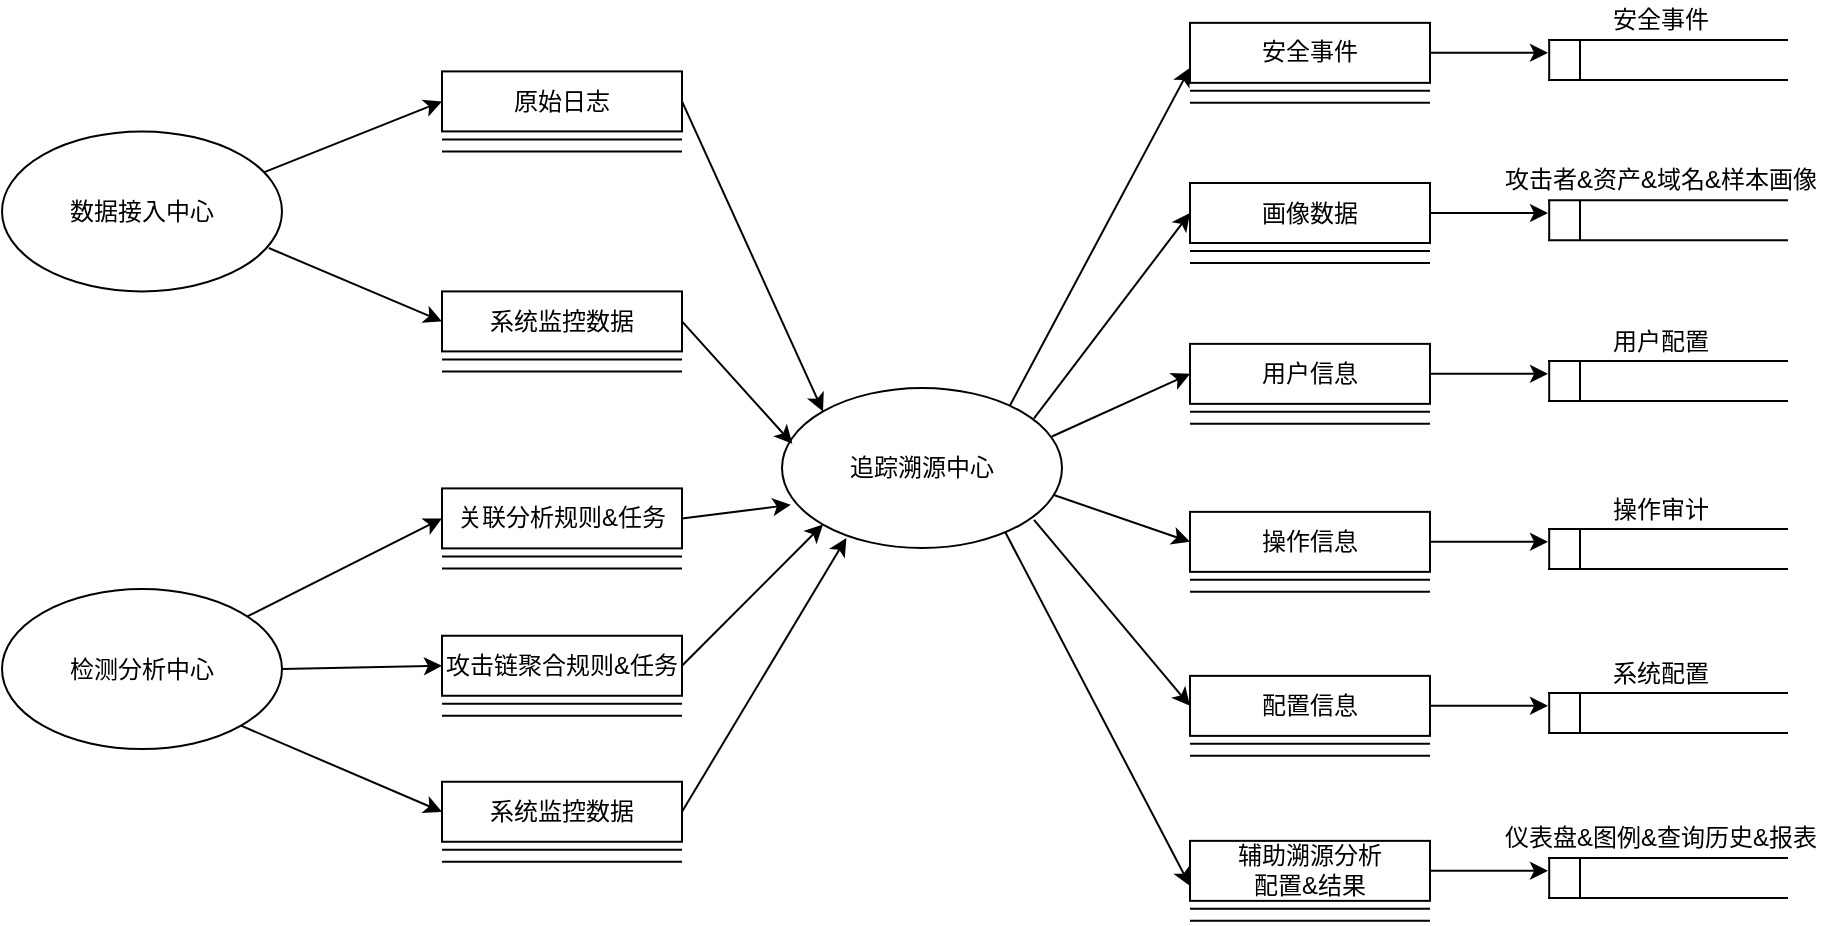 <mxfile version="17.1.3" type="github">
  <diagram id="C5RBs43oDa-KdzZeNtuy" name="Page-1">
    <mxGraphModel dx="1683" dy="545" grid="1" gridSize="10" guides="1" tooltips="1" connect="1" arrows="1" fold="1" page="1" pageScale="1" pageWidth="827" pageHeight="1169" math="0" shadow="0">
      <root>
        <mxCell id="WIyWlLk6GJQsqaUBKTNV-0" />
        <mxCell id="WIyWlLk6GJQsqaUBKTNV-1" parent="WIyWlLk6GJQsqaUBKTNV-0" />
        <mxCell id="dd_-8P8zt-6sIsuWf9Zp-0" style="edgeStyle=none;rounded=0;orthogonalLoop=1;jettySize=auto;html=1;exitX=0.9;exitY=0.19;exitDx=0;exitDy=0;entryX=0;entryY=0.5;entryDx=0;entryDy=0;exitPerimeter=0;" edge="1" parent="WIyWlLk6GJQsqaUBKTNV-1" source="dd_-8P8zt-6sIsuWf9Zp-6" target="dd_-8P8zt-6sIsuWf9Zp-15">
          <mxGeometry relative="1" as="geometry" />
        </mxCell>
        <mxCell id="dd_-8P8zt-6sIsuWf9Zp-1" style="rounded=0;orthogonalLoop=1;jettySize=auto;html=1;exitX=0.964;exitY=0.303;exitDx=0;exitDy=0;entryX=0;entryY=0.5;entryDx=0;entryDy=0;exitPerimeter=0;" edge="1" parent="WIyWlLk6GJQsqaUBKTNV-1" source="dd_-8P8zt-6sIsuWf9Zp-6" target="dd_-8P8zt-6sIsuWf9Zp-25">
          <mxGeometry relative="1" as="geometry" />
        </mxCell>
        <mxCell id="dd_-8P8zt-6sIsuWf9Zp-2" style="edgeStyle=none;rounded=0;orthogonalLoop=1;jettySize=auto;html=1;exitX=0.971;exitY=0.669;exitDx=0;exitDy=0;entryX=0;entryY=0.5;entryDx=0;entryDy=0;exitPerimeter=0;" edge="1" parent="WIyWlLk6GJQsqaUBKTNV-1" source="dd_-8P8zt-6sIsuWf9Zp-6" target="dd_-8P8zt-6sIsuWf9Zp-35">
          <mxGeometry relative="1" as="geometry" />
        </mxCell>
        <mxCell id="dd_-8P8zt-6sIsuWf9Zp-3" style="edgeStyle=none;rounded=0;orthogonalLoop=1;jettySize=auto;html=1;exitX=0.9;exitY=0.824;exitDx=0;exitDy=0;entryX=0;entryY=0.5;entryDx=0;entryDy=0;exitPerimeter=0;" edge="1" parent="WIyWlLk6GJQsqaUBKTNV-1" source="dd_-8P8zt-6sIsuWf9Zp-6" target="dd_-8P8zt-6sIsuWf9Zp-45">
          <mxGeometry relative="1" as="geometry" />
        </mxCell>
        <mxCell id="dd_-8P8zt-6sIsuWf9Zp-4" style="edgeStyle=none;rounded=0;orthogonalLoop=1;jettySize=auto;html=1;entryX=0;entryY=0.75;entryDx=0;entryDy=0;exitX=0.81;exitY=0.123;exitDx=0;exitDy=0;exitPerimeter=0;" edge="1" parent="WIyWlLk6GJQsqaUBKTNV-1" source="dd_-8P8zt-6sIsuWf9Zp-6" target="dd_-8P8zt-6sIsuWf9Zp-75">
          <mxGeometry relative="1" as="geometry" />
        </mxCell>
        <mxCell id="dd_-8P8zt-6sIsuWf9Zp-5" style="edgeStyle=none;rounded=0;orthogonalLoop=1;jettySize=auto;html=1;exitX=0.798;exitY=0.903;exitDx=0;exitDy=0;entryX=0;entryY=0.75;entryDx=0;entryDy=0;exitPerimeter=0;" edge="1" parent="WIyWlLk6GJQsqaUBKTNV-1" source="dd_-8P8zt-6sIsuWf9Zp-6" target="dd_-8P8zt-6sIsuWf9Zp-85">
          <mxGeometry relative="1" as="geometry" />
        </mxCell>
        <mxCell id="dd_-8P8zt-6sIsuWf9Zp-6" value="追踪溯源中心" style="ellipse;whiteSpace=wrap;html=1;" vertex="1" parent="WIyWlLk6GJQsqaUBKTNV-1">
          <mxGeometry x="170" y="270" width="140" height="80" as="geometry" />
        </mxCell>
        <mxCell id="dd_-8P8zt-6sIsuWf9Zp-7" style="edgeStyle=none;rounded=0;orthogonalLoop=1;jettySize=auto;html=1;entryX=0;entryY=0.5;entryDx=0;entryDy=0;exitX=0.928;exitY=0.261;exitDx=0;exitDy=0;exitPerimeter=0;" edge="1" parent="WIyWlLk6GJQsqaUBKTNV-1" source="dd_-8P8zt-6sIsuWf9Zp-9" target="dd_-8P8zt-6sIsuWf9Zp-11">
          <mxGeometry relative="1" as="geometry" />
        </mxCell>
        <mxCell id="dd_-8P8zt-6sIsuWf9Zp-8" style="rounded=0;orthogonalLoop=1;jettySize=auto;html=1;exitX=0.953;exitY=0.729;exitDx=0;exitDy=0;entryX=0;entryY=0.5;entryDx=0;entryDy=0;exitPerimeter=0;" edge="1" parent="WIyWlLk6GJQsqaUBKTNV-1" source="dd_-8P8zt-6sIsuWf9Zp-9" target="dd_-8P8zt-6sIsuWf9Zp-67">
          <mxGeometry relative="1" as="geometry" />
        </mxCell>
        <mxCell id="dd_-8P8zt-6sIsuWf9Zp-9" value="数据接入中心" style="ellipse;whiteSpace=wrap;html=1;" vertex="1" parent="WIyWlLk6GJQsqaUBKTNV-1">
          <mxGeometry x="-220" y="141.7" width="140" height="80" as="geometry" />
        </mxCell>
        <mxCell id="dd_-8P8zt-6sIsuWf9Zp-10" style="edgeStyle=none;rounded=0;orthogonalLoop=1;jettySize=auto;html=1;exitX=1;exitY=0.5;exitDx=0;exitDy=0;entryX=0;entryY=0;entryDx=0;entryDy=0;" edge="1" parent="WIyWlLk6GJQsqaUBKTNV-1" source="dd_-8P8zt-6sIsuWf9Zp-11" target="dd_-8P8zt-6sIsuWf9Zp-6">
          <mxGeometry relative="1" as="geometry" />
        </mxCell>
        <mxCell id="dd_-8P8zt-6sIsuWf9Zp-11" value="原始日志" style="rounded=0;whiteSpace=wrap;html=1;" vertex="1" parent="WIyWlLk6GJQsqaUBKTNV-1">
          <mxGeometry y="111.7" width="120" height="30" as="geometry" />
        </mxCell>
        <mxCell id="dd_-8P8zt-6sIsuWf9Zp-12" value="" style="endArrow=none;html=1;rounded=0;" edge="1" parent="WIyWlLk6GJQsqaUBKTNV-1">
          <mxGeometry width="50" height="50" relative="1" as="geometry">
            <mxPoint x="-2.274e-13" y="145.7" as="sourcePoint" />
            <mxPoint x="120" y="145.7" as="targetPoint" />
          </mxGeometry>
        </mxCell>
        <mxCell id="dd_-8P8zt-6sIsuWf9Zp-13" value="" style="endArrow=none;html=1;rounded=0;" edge="1" parent="WIyWlLk6GJQsqaUBKTNV-1">
          <mxGeometry width="50" height="50" relative="1" as="geometry">
            <mxPoint x="-2.274e-13" y="151.7" as="sourcePoint" />
            <mxPoint x="120" y="151.7" as="targetPoint" />
          </mxGeometry>
        </mxCell>
        <mxCell id="dd_-8P8zt-6sIsuWf9Zp-14" value="" style="edgeStyle=none;rounded=0;orthogonalLoop=1;jettySize=auto;html=1;exitX=1;exitY=0.5;exitDx=0;exitDy=0;" edge="1" parent="WIyWlLk6GJQsqaUBKTNV-1" source="dd_-8P8zt-6sIsuWf9Zp-15">
          <mxGeometry relative="1" as="geometry">
            <mxPoint x="553" y="182.5" as="targetPoint" />
          </mxGeometry>
        </mxCell>
        <mxCell id="dd_-8P8zt-6sIsuWf9Zp-15" value="画像数据" style="rounded=0;whiteSpace=wrap;html=1;" vertex="1" parent="WIyWlLk6GJQsqaUBKTNV-1">
          <mxGeometry x="374" y="167.5" width="120" height="30" as="geometry" />
        </mxCell>
        <mxCell id="dd_-8P8zt-6sIsuWf9Zp-16" value="" style="endArrow=none;html=1;rounded=0;" edge="1" parent="WIyWlLk6GJQsqaUBKTNV-1">
          <mxGeometry width="50" height="50" relative="1" as="geometry">
            <mxPoint x="374" y="201.5" as="sourcePoint" />
            <mxPoint x="494" y="201.5" as="targetPoint" />
          </mxGeometry>
        </mxCell>
        <mxCell id="dd_-8P8zt-6sIsuWf9Zp-17" value="" style="endArrow=none;html=1;rounded=0;" edge="1" parent="WIyWlLk6GJQsqaUBKTNV-1">
          <mxGeometry width="50" height="50" relative="1" as="geometry">
            <mxPoint x="374" y="207.5" as="sourcePoint" />
            <mxPoint x="494" y="207.5" as="targetPoint" />
          </mxGeometry>
        </mxCell>
        <mxCell id="dd_-8P8zt-6sIsuWf9Zp-18" value="攻击者&amp;amp;资产&amp;amp;域名&amp;amp;样本画像" style="text;html=1;align=center;verticalAlign=middle;resizable=0;points=[];autosize=1;strokeColor=none;fillColor=none;" vertex="1" parent="WIyWlLk6GJQsqaUBKTNV-1">
          <mxGeometry x="524" y="156.07" width="170" height="20" as="geometry" />
        </mxCell>
        <mxCell id="dd_-8P8zt-6sIsuWf9Zp-19" value="" style="group" vertex="1" connectable="0" parent="WIyWlLk6GJQsqaUBKTNV-1">
          <mxGeometry x="553" y="176.07" width="120" height="20" as="geometry" />
        </mxCell>
        <mxCell id="dd_-8P8zt-6sIsuWf9Zp-20" value="" style="endArrow=none;html=1;rounded=0;" edge="1" parent="dd_-8P8zt-6sIsuWf9Zp-19">
          <mxGeometry width="50" height="50" relative="1" as="geometry">
            <mxPoint x="0.6" y="20" as="sourcePoint" />
            <mxPoint x="0.6" as="targetPoint" />
          </mxGeometry>
        </mxCell>
        <mxCell id="dd_-8P8zt-6sIsuWf9Zp-21" value="" style="endArrow=none;html=1;rounded=0;" edge="1" parent="dd_-8P8zt-6sIsuWf9Zp-19">
          <mxGeometry width="50" height="50" relative="1" as="geometry">
            <mxPoint x="120" y="20" as="sourcePoint" />
            <mxPoint y="20" as="targetPoint" />
          </mxGeometry>
        </mxCell>
        <mxCell id="dd_-8P8zt-6sIsuWf9Zp-22" value="" style="endArrow=none;html=1;rounded=0;" edge="1" parent="dd_-8P8zt-6sIsuWf9Zp-19">
          <mxGeometry width="50" height="50" relative="1" as="geometry">
            <mxPoint x="120" as="sourcePoint" />
            <mxPoint as="targetPoint" />
          </mxGeometry>
        </mxCell>
        <mxCell id="dd_-8P8zt-6sIsuWf9Zp-23" value="" style="endArrow=none;html=1;rounded=0;" edge="1" parent="dd_-8P8zt-6sIsuWf9Zp-19">
          <mxGeometry width="50" height="50" relative="1" as="geometry">
            <mxPoint x="16.0" y="20" as="sourcePoint" />
            <mxPoint x="16.0" as="targetPoint" />
          </mxGeometry>
        </mxCell>
        <mxCell id="dd_-8P8zt-6sIsuWf9Zp-24" value="" style="edgeStyle=none;rounded=0;orthogonalLoop=1;jettySize=auto;html=1;exitX=1;exitY=0.5;exitDx=0;exitDy=0;" edge="1" parent="WIyWlLk6GJQsqaUBKTNV-1" source="dd_-8P8zt-6sIsuWf9Zp-25">
          <mxGeometry relative="1" as="geometry">
            <mxPoint x="553" y="262.93" as="targetPoint" />
          </mxGeometry>
        </mxCell>
        <mxCell id="dd_-8P8zt-6sIsuWf9Zp-25" value="用户信息" style="rounded=0;whiteSpace=wrap;html=1;" vertex="1" parent="WIyWlLk6GJQsqaUBKTNV-1">
          <mxGeometry x="374" y="247.93" width="120" height="30" as="geometry" />
        </mxCell>
        <mxCell id="dd_-8P8zt-6sIsuWf9Zp-26" value="" style="endArrow=none;html=1;rounded=0;" edge="1" parent="WIyWlLk6GJQsqaUBKTNV-1">
          <mxGeometry width="50" height="50" relative="1" as="geometry">
            <mxPoint x="374" y="281.93" as="sourcePoint" />
            <mxPoint x="494" y="281.93" as="targetPoint" />
          </mxGeometry>
        </mxCell>
        <mxCell id="dd_-8P8zt-6sIsuWf9Zp-27" value="" style="endArrow=none;html=1;rounded=0;" edge="1" parent="WIyWlLk6GJQsqaUBKTNV-1">
          <mxGeometry width="50" height="50" relative="1" as="geometry">
            <mxPoint x="374" y="287.93" as="sourcePoint" />
            <mxPoint x="494" y="287.93" as="targetPoint" />
          </mxGeometry>
        </mxCell>
        <mxCell id="dd_-8P8zt-6sIsuWf9Zp-28" value="用户配置" style="text;html=1;align=center;verticalAlign=middle;resizable=0;points=[];autosize=1;strokeColor=none;fillColor=none;" vertex="1" parent="WIyWlLk6GJQsqaUBKTNV-1">
          <mxGeometry x="579" y="236.5" width="60" height="20" as="geometry" />
        </mxCell>
        <mxCell id="dd_-8P8zt-6sIsuWf9Zp-29" value="" style="group" vertex="1" connectable="0" parent="WIyWlLk6GJQsqaUBKTNV-1">
          <mxGeometry x="553" y="256.5" width="120" height="20" as="geometry" />
        </mxCell>
        <mxCell id="dd_-8P8zt-6sIsuWf9Zp-30" value="" style="endArrow=none;html=1;rounded=0;" edge="1" parent="dd_-8P8zt-6sIsuWf9Zp-29">
          <mxGeometry width="50" height="50" relative="1" as="geometry">
            <mxPoint x="0.6" y="20" as="sourcePoint" />
            <mxPoint x="0.6" as="targetPoint" />
          </mxGeometry>
        </mxCell>
        <mxCell id="dd_-8P8zt-6sIsuWf9Zp-31" value="" style="endArrow=none;html=1;rounded=0;" edge="1" parent="dd_-8P8zt-6sIsuWf9Zp-29">
          <mxGeometry width="50" height="50" relative="1" as="geometry">
            <mxPoint x="120" y="20" as="sourcePoint" />
            <mxPoint y="20" as="targetPoint" />
          </mxGeometry>
        </mxCell>
        <mxCell id="dd_-8P8zt-6sIsuWf9Zp-32" value="" style="endArrow=none;html=1;rounded=0;" edge="1" parent="dd_-8P8zt-6sIsuWf9Zp-29">
          <mxGeometry width="50" height="50" relative="1" as="geometry">
            <mxPoint x="120" as="sourcePoint" />
            <mxPoint as="targetPoint" />
          </mxGeometry>
        </mxCell>
        <mxCell id="dd_-8P8zt-6sIsuWf9Zp-33" value="" style="endArrow=none;html=1;rounded=0;" edge="1" parent="dd_-8P8zt-6sIsuWf9Zp-29">
          <mxGeometry width="50" height="50" relative="1" as="geometry">
            <mxPoint x="16.0" y="20" as="sourcePoint" />
            <mxPoint x="16.0" as="targetPoint" />
          </mxGeometry>
        </mxCell>
        <mxCell id="dd_-8P8zt-6sIsuWf9Zp-34" value="" style="edgeStyle=none;rounded=0;orthogonalLoop=1;jettySize=auto;html=1;exitX=1;exitY=0.5;exitDx=0;exitDy=0;" edge="1" parent="WIyWlLk6GJQsqaUBKTNV-1" source="dd_-8P8zt-6sIsuWf9Zp-35">
          <mxGeometry relative="1" as="geometry">
            <mxPoint x="553" y="346.93" as="targetPoint" />
          </mxGeometry>
        </mxCell>
        <mxCell id="dd_-8P8zt-6sIsuWf9Zp-35" value="操作信息" style="rounded=0;whiteSpace=wrap;html=1;" vertex="1" parent="WIyWlLk6GJQsqaUBKTNV-1">
          <mxGeometry x="374" y="331.93" width="120" height="30" as="geometry" />
        </mxCell>
        <mxCell id="dd_-8P8zt-6sIsuWf9Zp-36" value="" style="endArrow=none;html=1;rounded=0;" edge="1" parent="WIyWlLk6GJQsqaUBKTNV-1">
          <mxGeometry width="50" height="50" relative="1" as="geometry">
            <mxPoint x="374" y="365.93" as="sourcePoint" />
            <mxPoint x="494" y="365.93" as="targetPoint" />
          </mxGeometry>
        </mxCell>
        <mxCell id="dd_-8P8zt-6sIsuWf9Zp-37" value="" style="endArrow=none;html=1;rounded=0;" edge="1" parent="WIyWlLk6GJQsqaUBKTNV-1">
          <mxGeometry width="50" height="50" relative="1" as="geometry">
            <mxPoint x="374" y="371.93" as="sourcePoint" />
            <mxPoint x="494" y="371.93" as="targetPoint" />
          </mxGeometry>
        </mxCell>
        <mxCell id="dd_-8P8zt-6sIsuWf9Zp-38" value="操作审计" style="text;html=1;align=center;verticalAlign=middle;resizable=0;points=[];autosize=1;strokeColor=none;fillColor=none;" vertex="1" parent="WIyWlLk6GJQsqaUBKTNV-1">
          <mxGeometry x="579" y="320.5" width="60" height="20" as="geometry" />
        </mxCell>
        <mxCell id="dd_-8P8zt-6sIsuWf9Zp-39" value="" style="group" vertex="1" connectable="0" parent="WIyWlLk6GJQsqaUBKTNV-1">
          <mxGeometry x="553" y="340.5" width="120" height="20" as="geometry" />
        </mxCell>
        <mxCell id="dd_-8P8zt-6sIsuWf9Zp-40" value="" style="endArrow=none;html=1;rounded=0;" edge="1" parent="dd_-8P8zt-6sIsuWf9Zp-39">
          <mxGeometry width="50" height="50" relative="1" as="geometry">
            <mxPoint x="0.6" y="20" as="sourcePoint" />
            <mxPoint x="0.6" as="targetPoint" />
          </mxGeometry>
        </mxCell>
        <mxCell id="dd_-8P8zt-6sIsuWf9Zp-41" value="" style="endArrow=none;html=1;rounded=0;" edge="1" parent="dd_-8P8zt-6sIsuWf9Zp-39">
          <mxGeometry width="50" height="50" relative="1" as="geometry">
            <mxPoint x="120" y="20" as="sourcePoint" />
            <mxPoint y="20" as="targetPoint" />
          </mxGeometry>
        </mxCell>
        <mxCell id="dd_-8P8zt-6sIsuWf9Zp-42" value="" style="endArrow=none;html=1;rounded=0;" edge="1" parent="dd_-8P8zt-6sIsuWf9Zp-39">
          <mxGeometry width="50" height="50" relative="1" as="geometry">
            <mxPoint x="120" as="sourcePoint" />
            <mxPoint as="targetPoint" />
          </mxGeometry>
        </mxCell>
        <mxCell id="dd_-8P8zt-6sIsuWf9Zp-43" value="" style="endArrow=none;html=1;rounded=0;" edge="1" parent="dd_-8P8zt-6sIsuWf9Zp-39">
          <mxGeometry width="50" height="50" relative="1" as="geometry">
            <mxPoint x="16.0" y="20" as="sourcePoint" />
            <mxPoint x="16.0" as="targetPoint" />
          </mxGeometry>
        </mxCell>
        <mxCell id="dd_-8P8zt-6sIsuWf9Zp-44" value="" style="edgeStyle=none;rounded=0;orthogonalLoop=1;jettySize=auto;html=1;exitX=1;exitY=0.5;exitDx=0;exitDy=0;" edge="1" parent="WIyWlLk6GJQsqaUBKTNV-1" source="dd_-8P8zt-6sIsuWf9Zp-45">
          <mxGeometry relative="1" as="geometry">
            <mxPoint x="553" y="428.93" as="targetPoint" />
          </mxGeometry>
        </mxCell>
        <mxCell id="dd_-8P8zt-6sIsuWf9Zp-45" value="配置信息" style="rounded=0;whiteSpace=wrap;html=1;" vertex="1" parent="WIyWlLk6GJQsqaUBKTNV-1">
          <mxGeometry x="374" y="413.93" width="120" height="30" as="geometry" />
        </mxCell>
        <mxCell id="dd_-8P8zt-6sIsuWf9Zp-46" value="" style="endArrow=none;html=1;rounded=0;" edge="1" parent="WIyWlLk6GJQsqaUBKTNV-1">
          <mxGeometry width="50" height="50" relative="1" as="geometry">
            <mxPoint x="374" y="447.93" as="sourcePoint" />
            <mxPoint x="494" y="447.93" as="targetPoint" />
          </mxGeometry>
        </mxCell>
        <mxCell id="dd_-8P8zt-6sIsuWf9Zp-47" value="" style="endArrow=none;html=1;rounded=0;" edge="1" parent="WIyWlLk6GJQsqaUBKTNV-1">
          <mxGeometry width="50" height="50" relative="1" as="geometry">
            <mxPoint x="374" y="453.93" as="sourcePoint" />
            <mxPoint x="494" y="453.93" as="targetPoint" />
          </mxGeometry>
        </mxCell>
        <mxCell id="dd_-8P8zt-6sIsuWf9Zp-48" value="系统配置" style="text;html=1;align=center;verticalAlign=middle;resizable=0;points=[];autosize=1;strokeColor=none;fillColor=none;" vertex="1" parent="WIyWlLk6GJQsqaUBKTNV-1">
          <mxGeometry x="579" y="402.5" width="60" height="20" as="geometry" />
        </mxCell>
        <mxCell id="dd_-8P8zt-6sIsuWf9Zp-49" value="" style="group" vertex="1" connectable="0" parent="WIyWlLk6GJQsqaUBKTNV-1">
          <mxGeometry x="553" y="422.5" width="120" height="20" as="geometry" />
        </mxCell>
        <mxCell id="dd_-8P8zt-6sIsuWf9Zp-50" value="" style="endArrow=none;html=1;rounded=0;" edge="1" parent="dd_-8P8zt-6sIsuWf9Zp-49">
          <mxGeometry width="50" height="50" relative="1" as="geometry">
            <mxPoint x="0.6" y="20" as="sourcePoint" />
            <mxPoint x="0.6" as="targetPoint" />
          </mxGeometry>
        </mxCell>
        <mxCell id="dd_-8P8zt-6sIsuWf9Zp-51" value="" style="endArrow=none;html=1;rounded=0;" edge="1" parent="dd_-8P8zt-6sIsuWf9Zp-49">
          <mxGeometry width="50" height="50" relative="1" as="geometry">
            <mxPoint x="120" y="20" as="sourcePoint" />
            <mxPoint y="20" as="targetPoint" />
          </mxGeometry>
        </mxCell>
        <mxCell id="dd_-8P8zt-6sIsuWf9Zp-52" value="" style="endArrow=none;html=1;rounded=0;" edge="1" parent="dd_-8P8zt-6sIsuWf9Zp-49">
          <mxGeometry width="50" height="50" relative="1" as="geometry">
            <mxPoint x="120" as="sourcePoint" />
            <mxPoint as="targetPoint" />
          </mxGeometry>
        </mxCell>
        <mxCell id="dd_-8P8zt-6sIsuWf9Zp-53" value="" style="endArrow=none;html=1;rounded=0;" edge="1" parent="dd_-8P8zt-6sIsuWf9Zp-49">
          <mxGeometry width="50" height="50" relative="1" as="geometry">
            <mxPoint x="16.0" y="20" as="sourcePoint" />
            <mxPoint x="16.0" as="targetPoint" />
          </mxGeometry>
        </mxCell>
        <mxCell id="dd_-8P8zt-6sIsuWf9Zp-54" style="edgeStyle=none;rounded=0;orthogonalLoop=1;jettySize=auto;html=1;entryX=0;entryY=0.5;entryDx=0;entryDy=0;" edge="1" parent="WIyWlLk6GJQsqaUBKTNV-1" source="dd_-8P8zt-6sIsuWf9Zp-57" target="dd_-8P8zt-6sIsuWf9Zp-59">
          <mxGeometry relative="1" as="geometry" />
        </mxCell>
        <mxCell id="dd_-8P8zt-6sIsuWf9Zp-55" style="edgeStyle=none;rounded=0;orthogonalLoop=1;jettySize=auto;html=1;exitX=1;exitY=0.5;exitDx=0;exitDy=0;entryX=0;entryY=0.5;entryDx=0;entryDy=0;" edge="1" parent="WIyWlLk6GJQsqaUBKTNV-1" source="dd_-8P8zt-6sIsuWf9Zp-57" target="dd_-8P8zt-6sIsuWf9Zp-63">
          <mxGeometry relative="1" as="geometry" />
        </mxCell>
        <mxCell id="dd_-8P8zt-6sIsuWf9Zp-56" style="edgeStyle=none;rounded=0;orthogonalLoop=1;jettySize=auto;html=1;exitX=1;exitY=1;exitDx=0;exitDy=0;entryX=0;entryY=0.5;entryDx=0;entryDy=0;" edge="1" parent="WIyWlLk6GJQsqaUBKTNV-1" source="dd_-8P8zt-6sIsuWf9Zp-57" target="dd_-8P8zt-6sIsuWf9Zp-71">
          <mxGeometry relative="1" as="geometry" />
        </mxCell>
        <mxCell id="dd_-8P8zt-6sIsuWf9Zp-57" value="检测分析中心" style="ellipse;whiteSpace=wrap;html=1;" vertex="1" parent="WIyWlLk6GJQsqaUBKTNV-1">
          <mxGeometry x="-220" y="370.56" width="140" height="80" as="geometry" />
        </mxCell>
        <mxCell id="dd_-8P8zt-6sIsuWf9Zp-58" style="edgeStyle=none;rounded=0;orthogonalLoop=1;jettySize=auto;html=1;exitX=1;exitY=0.5;exitDx=0;exitDy=0;entryX=0.031;entryY=0.73;entryDx=0;entryDy=0;entryPerimeter=0;" edge="1" parent="WIyWlLk6GJQsqaUBKTNV-1" source="dd_-8P8zt-6sIsuWf9Zp-59" target="dd_-8P8zt-6sIsuWf9Zp-6">
          <mxGeometry relative="1" as="geometry" />
        </mxCell>
        <mxCell id="dd_-8P8zt-6sIsuWf9Zp-59" value="关联分析规则&amp;amp;任务" style="rounded=0;whiteSpace=wrap;html=1;" vertex="1" parent="WIyWlLk6GJQsqaUBKTNV-1">
          <mxGeometry y="320.2" width="120" height="30" as="geometry" />
        </mxCell>
        <mxCell id="dd_-8P8zt-6sIsuWf9Zp-60" value="" style="endArrow=none;html=1;rounded=0;" edge="1" parent="WIyWlLk6GJQsqaUBKTNV-1">
          <mxGeometry width="50" height="50" relative="1" as="geometry">
            <mxPoint y="354.2" as="sourcePoint" />
            <mxPoint x="120" y="354.2" as="targetPoint" />
          </mxGeometry>
        </mxCell>
        <mxCell id="dd_-8P8zt-6sIsuWf9Zp-61" value="" style="endArrow=none;html=1;rounded=0;" edge="1" parent="WIyWlLk6GJQsqaUBKTNV-1">
          <mxGeometry width="50" height="50" relative="1" as="geometry">
            <mxPoint y="360.2" as="sourcePoint" />
            <mxPoint x="120" y="360.2" as="targetPoint" />
          </mxGeometry>
        </mxCell>
        <mxCell id="dd_-8P8zt-6sIsuWf9Zp-62" style="edgeStyle=none;rounded=0;orthogonalLoop=1;jettySize=auto;html=1;exitX=1;exitY=0.5;exitDx=0;exitDy=0;entryX=0;entryY=1;entryDx=0;entryDy=0;" edge="1" parent="WIyWlLk6GJQsqaUBKTNV-1" source="dd_-8P8zt-6sIsuWf9Zp-63" target="dd_-8P8zt-6sIsuWf9Zp-6">
          <mxGeometry relative="1" as="geometry" />
        </mxCell>
        <mxCell id="dd_-8P8zt-6sIsuWf9Zp-63" value="攻击链聚合规则&amp;amp;任务" style="rounded=0;whiteSpace=wrap;html=1;" vertex="1" parent="WIyWlLk6GJQsqaUBKTNV-1">
          <mxGeometry y="393.88" width="120" height="30" as="geometry" />
        </mxCell>
        <mxCell id="dd_-8P8zt-6sIsuWf9Zp-64" value="" style="endArrow=none;html=1;rounded=0;" edge="1" parent="WIyWlLk6GJQsqaUBKTNV-1">
          <mxGeometry width="50" height="50" relative="1" as="geometry">
            <mxPoint y="427.88" as="sourcePoint" />
            <mxPoint x="120" y="427.88" as="targetPoint" />
          </mxGeometry>
        </mxCell>
        <mxCell id="dd_-8P8zt-6sIsuWf9Zp-65" value="" style="endArrow=none;html=1;rounded=0;" edge="1" parent="WIyWlLk6GJQsqaUBKTNV-1">
          <mxGeometry width="50" height="50" relative="1" as="geometry">
            <mxPoint y="433.88" as="sourcePoint" />
            <mxPoint x="120" y="433.88" as="targetPoint" />
          </mxGeometry>
        </mxCell>
        <mxCell id="dd_-8P8zt-6sIsuWf9Zp-66" style="edgeStyle=none;rounded=0;orthogonalLoop=1;jettySize=auto;html=1;exitX=1;exitY=0.5;exitDx=0;exitDy=0;entryX=0.037;entryY=0.348;entryDx=0;entryDy=0;entryPerimeter=0;" edge="1" parent="WIyWlLk6GJQsqaUBKTNV-1" source="dd_-8P8zt-6sIsuWf9Zp-67" target="dd_-8P8zt-6sIsuWf9Zp-6">
          <mxGeometry relative="1" as="geometry" />
        </mxCell>
        <mxCell id="dd_-8P8zt-6sIsuWf9Zp-67" value="系统监控数据" style="rounded=0;whiteSpace=wrap;html=1;" vertex="1" parent="WIyWlLk6GJQsqaUBKTNV-1">
          <mxGeometry y="221.7" width="120" height="30" as="geometry" />
        </mxCell>
        <mxCell id="dd_-8P8zt-6sIsuWf9Zp-68" value="" style="endArrow=none;html=1;rounded=0;" edge="1" parent="WIyWlLk6GJQsqaUBKTNV-1">
          <mxGeometry width="50" height="50" relative="1" as="geometry">
            <mxPoint y="255.7" as="sourcePoint" />
            <mxPoint x="120" y="255.7" as="targetPoint" />
          </mxGeometry>
        </mxCell>
        <mxCell id="dd_-8P8zt-6sIsuWf9Zp-69" value="" style="endArrow=none;html=1;rounded=0;" edge="1" parent="WIyWlLk6GJQsqaUBKTNV-1">
          <mxGeometry width="50" height="50" relative="1" as="geometry">
            <mxPoint y="261.7" as="sourcePoint" />
            <mxPoint x="120" y="261.7" as="targetPoint" />
          </mxGeometry>
        </mxCell>
        <mxCell id="dd_-8P8zt-6sIsuWf9Zp-70" style="edgeStyle=none;rounded=0;orthogonalLoop=1;jettySize=auto;html=1;exitX=1;exitY=0.5;exitDx=0;exitDy=0;entryX=0.23;entryY=0.937;entryDx=0;entryDy=0;entryPerimeter=0;" edge="1" parent="WIyWlLk6GJQsqaUBKTNV-1" source="dd_-8P8zt-6sIsuWf9Zp-71" target="dd_-8P8zt-6sIsuWf9Zp-6">
          <mxGeometry relative="1" as="geometry" />
        </mxCell>
        <mxCell id="dd_-8P8zt-6sIsuWf9Zp-71" value="系统监控数据" style="rounded=0;whiteSpace=wrap;html=1;" vertex="1" parent="WIyWlLk6GJQsqaUBKTNV-1">
          <mxGeometry y="466.88" width="120" height="30" as="geometry" />
        </mxCell>
        <mxCell id="dd_-8P8zt-6sIsuWf9Zp-72" value="" style="endArrow=none;html=1;rounded=0;" edge="1" parent="WIyWlLk6GJQsqaUBKTNV-1">
          <mxGeometry width="50" height="50" relative="1" as="geometry">
            <mxPoint y="500.88" as="sourcePoint" />
            <mxPoint x="120" y="500.88" as="targetPoint" />
          </mxGeometry>
        </mxCell>
        <mxCell id="dd_-8P8zt-6sIsuWf9Zp-73" value="" style="endArrow=none;html=1;rounded=0;" edge="1" parent="WIyWlLk6GJQsqaUBKTNV-1">
          <mxGeometry width="50" height="50" relative="1" as="geometry">
            <mxPoint y="506.88" as="sourcePoint" />
            <mxPoint x="120" y="506.88" as="targetPoint" />
          </mxGeometry>
        </mxCell>
        <mxCell id="dd_-8P8zt-6sIsuWf9Zp-74" value="" style="edgeStyle=none;rounded=0;orthogonalLoop=1;jettySize=auto;html=1;exitX=1;exitY=0.5;exitDx=0;exitDy=0;" edge="1" parent="WIyWlLk6GJQsqaUBKTNV-1" source="dd_-8P8zt-6sIsuWf9Zp-75">
          <mxGeometry relative="1" as="geometry">
            <mxPoint x="553" y="102.43" as="targetPoint" />
          </mxGeometry>
        </mxCell>
        <mxCell id="dd_-8P8zt-6sIsuWf9Zp-75" value="安全事件" style="rounded=0;whiteSpace=wrap;html=1;" vertex="1" parent="WIyWlLk6GJQsqaUBKTNV-1">
          <mxGeometry x="374" y="87.43" width="120" height="30" as="geometry" />
        </mxCell>
        <mxCell id="dd_-8P8zt-6sIsuWf9Zp-76" value="" style="endArrow=none;html=1;rounded=0;" edge="1" parent="WIyWlLk6GJQsqaUBKTNV-1">
          <mxGeometry width="50" height="50" relative="1" as="geometry">
            <mxPoint x="374" y="121.43" as="sourcePoint" />
            <mxPoint x="494" y="121.43" as="targetPoint" />
          </mxGeometry>
        </mxCell>
        <mxCell id="dd_-8P8zt-6sIsuWf9Zp-77" value="" style="endArrow=none;html=1;rounded=0;" edge="1" parent="WIyWlLk6GJQsqaUBKTNV-1">
          <mxGeometry width="50" height="50" relative="1" as="geometry">
            <mxPoint x="374" y="127.43" as="sourcePoint" />
            <mxPoint x="494" y="127.43" as="targetPoint" />
          </mxGeometry>
        </mxCell>
        <mxCell id="dd_-8P8zt-6sIsuWf9Zp-78" value="安全事件" style="text;html=1;align=center;verticalAlign=middle;resizable=0;points=[];autosize=1;strokeColor=none;fillColor=none;" vertex="1" parent="WIyWlLk6GJQsqaUBKTNV-1">
          <mxGeometry x="579" y="76" width="60" height="20" as="geometry" />
        </mxCell>
        <mxCell id="dd_-8P8zt-6sIsuWf9Zp-79" value="" style="group" vertex="1" connectable="0" parent="WIyWlLk6GJQsqaUBKTNV-1">
          <mxGeometry x="553" y="96" width="120" height="20" as="geometry" />
        </mxCell>
        <mxCell id="dd_-8P8zt-6sIsuWf9Zp-80" value="" style="endArrow=none;html=1;rounded=0;" edge="1" parent="dd_-8P8zt-6sIsuWf9Zp-79">
          <mxGeometry width="50" height="50" relative="1" as="geometry">
            <mxPoint x="0.6" y="20" as="sourcePoint" />
            <mxPoint x="0.6" as="targetPoint" />
          </mxGeometry>
        </mxCell>
        <mxCell id="dd_-8P8zt-6sIsuWf9Zp-81" value="" style="endArrow=none;html=1;rounded=0;" edge="1" parent="dd_-8P8zt-6sIsuWf9Zp-79">
          <mxGeometry width="50" height="50" relative="1" as="geometry">
            <mxPoint x="120" y="20" as="sourcePoint" />
            <mxPoint y="20" as="targetPoint" />
          </mxGeometry>
        </mxCell>
        <mxCell id="dd_-8P8zt-6sIsuWf9Zp-82" value="" style="endArrow=none;html=1;rounded=0;" edge="1" parent="dd_-8P8zt-6sIsuWf9Zp-79">
          <mxGeometry width="50" height="50" relative="1" as="geometry">
            <mxPoint x="120" as="sourcePoint" />
            <mxPoint as="targetPoint" />
          </mxGeometry>
        </mxCell>
        <mxCell id="dd_-8P8zt-6sIsuWf9Zp-83" value="" style="endArrow=none;html=1;rounded=0;" edge="1" parent="dd_-8P8zt-6sIsuWf9Zp-79">
          <mxGeometry width="50" height="50" relative="1" as="geometry">
            <mxPoint x="16.0" y="20" as="sourcePoint" />
            <mxPoint x="16.0" as="targetPoint" />
          </mxGeometry>
        </mxCell>
        <mxCell id="dd_-8P8zt-6sIsuWf9Zp-84" value="" style="edgeStyle=none;rounded=0;orthogonalLoop=1;jettySize=auto;html=1;exitX=1;exitY=0.5;exitDx=0;exitDy=0;" edge="1" parent="WIyWlLk6GJQsqaUBKTNV-1" source="dd_-8P8zt-6sIsuWf9Zp-85">
          <mxGeometry relative="1" as="geometry">
            <mxPoint x="553" y="511.43" as="targetPoint" />
          </mxGeometry>
        </mxCell>
        <mxCell id="dd_-8P8zt-6sIsuWf9Zp-85" value="辅助溯源分析&lt;br&gt;配置&amp;amp;结果" style="rounded=0;whiteSpace=wrap;html=1;" vertex="1" parent="WIyWlLk6GJQsqaUBKTNV-1">
          <mxGeometry x="374" y="496.43" width="120" height="30" as="geometry" />
        </mxCell>
        <mxCell id="dd_-8P8zt-6sIsuWf9Zp-86" value="" style="endArrow=none;html=1;rounded=0;" edge="1" parent="WIyWlLk6GJQsqaUBKTNV-1">
          <mxGeometry width="50" height="50" relative="1" as="geometry">
            <mxPoint x="374" y="530.43" as="sourcePoint" />
            <mxPoint x="494" y="530.43" as="targetPoint" />
          </mxGeometry>
        </mxCell>
        <mxCell id="dd_-8P8zt-6sIsuWf9Zp-87" value="" style="endArrow=none;html=1;rounded=0;" edge="1" parent="WIyWlLk6GJQsqaUBKTNV-1">
          <mxGeometry width="50" height="50" relative="1" as="geometry">
            <mxPoint x="374" y="536.43" as="sourcePoint" />
            <mxPoint x="494" y="536.43" as="targetPoint" />
          </mxGeometry>
        </mxCell>
        <mxCell id="dd_-8P8zt-6sIsuWf9Zp-88" value="仪表盘&amp;amp;图例&amp;amp;查询历史&amp;amp;报表" style="text;html=1;align=center;verticalAlign=middle;resizable=0;points=[];autosize=1;strokeColor=none;fillColor=none;" vertex="1" parent="WIyWlLk6GJQsqaUBKTNV-1">
          <mxGeometry x="524" y="485" width="170" height="20" as="geometry" />
        </mxCell>
        <mxCell id="dd_-8P8zt-6sIsuWf9Zp-89" value="" style="group" vertex="1" connectable="0" parent="WIyWlLk6GJQsqaUBKTNV-1">
          <mxGeometry x="553" y="505" width="120" height="20" as="geometry" />
        </mxCell>
        <mxCell id="dd_-8P8zt-6sIsuWf9Zp-90" value="" style="endArrow=none;html=1;rounded=0;" edge="1" parent="dd_-8P8zt-6sIsuWf9Zp-89">
          <mxGeometry width="50" height="50" relative="1" as="geometry">
            <mxPoint x="0.6" y="20" as="sourcePoint" />
            <mxPoint x="0.6" as="targetPoint" />
          </mxGeometry>
        </mxCell>
        <mxCell id="dd_-8P8zt-6sIsuWf9Zp-91" value="" style="endArrow=none;html=1;rounded=0;" edge="1" parent="dd_-8P8zt-6sIsuWf9Zp-89">
          <mxGeometry width="50" height="50" relative="1" as="geometry">
            <mxPoint x="120" y="20" as="sourcePoint" />
            <mxPoint y="20" as="targetPoint" />
          </mxGeometry>
        </mxCell>
        <mxCell id="dd_-8P8zt-6sIsuWf9Zp-92" value="" style="endArrow=none;html=1;rounded=0;" edge="1" parent="dd_-8P8zt-6sIsuWf9Zp-89">
          <mxGeometry width="50" height="50" relative="1" as="geometry">
            <mxPoint x="120" as="sourcePoint" />
            <mxPoint as="targetPoint" />
          </mxGeometry>
        </mxCell>
        <mxCell id="dd_-8P8zt-6sIsuWf9Zp-93" value="" style="endArrow=none;html=1;rounded=0;" edge="1" parent="dd_-8P8zt-6sIsuWf9Zp-89">
          <mxGeometry width="50" height="50" relative="1" as="geometry">
            <mxPoint x="16.0" y="20" as="sourcePoint" />
            <mxPoint x="16.0" as="targetPoint" />
          </mxGeometry>
        </mxCell>
      </root>
    </mxGraphModel>
  </diagram>
</mxfile>
